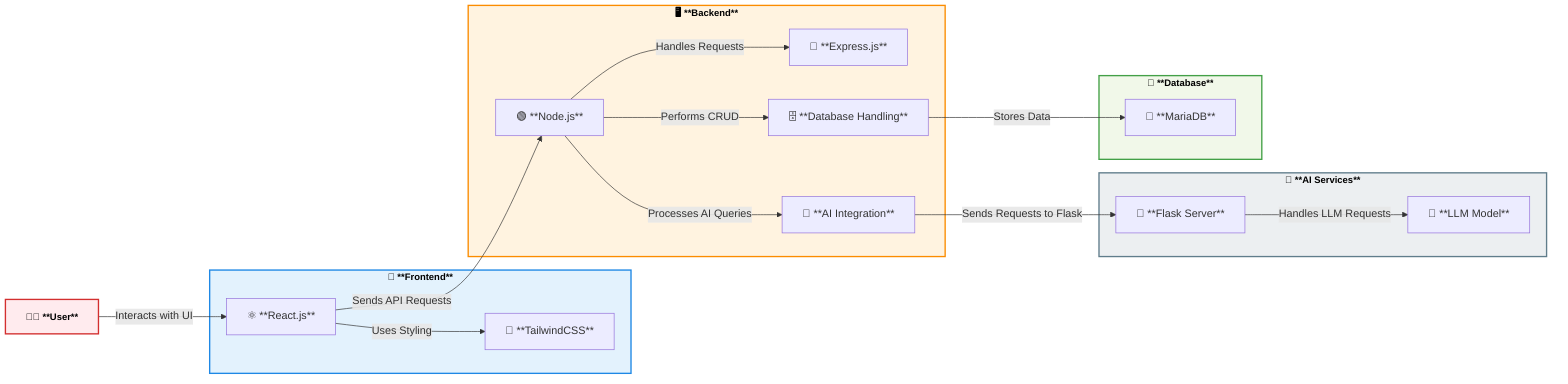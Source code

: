 graph LR;
    %% Dirección del flujo
    direction LR

    %% Definición de nodos
    U["🧑‍💻 **User**"] 
    subgraph Frontend ["🎨 **Frontend**"]
        React["⚛️ **React.js**"]
        Tailwind["🎨 **TailwindCSS**"]
    end

    subgraph Backend ["🖥️ **Backend**"]
        Node["🟢 **Node.js**"]
        Express["🚀 **Express.js**"]
        AI["🤖 **AI Integration**"]
        DBHandler["🗄️ **Database Handling**"]
    end

    subgraph AI_Services ["🤖 **AI Services**"]
        Flask["🐍 **Flask Server**"]
        LLM["🧠 **LLM Model**"]
    end

    subgraph Database ["💾 **Database**"]
        MariaDB["🐬 **MariaDB**"]
    end

    %% Conexiones
    U -->|Interacts with UI| React
    React -->|Uses Styling| Tailwind
    React -->|Sends API Requests| Node
    Node -->|Handles Requests| Express
    Node -->|Performs CRUD| DBHandler
    DBHandler -->|Stores Data| MariaDB
    Node -->|Processes AI Queries| AI
    AI -->|Sends Requests to Flask| Flask
    Flask -->|Handles LLM Requests| LLM

    %% Estilos mejorados
    classDef frontend fill:#E3F2FD,stroke:#1E88E5,stroke-width:2px,color:#000,font-weight:bold,font-size:14px;
    classDef backend fill:#FFF3E0,stroke:#FB8C00,stroke-width:2px,color:#000,font-weight:bold,font-size:14px;
    classDef database fill:#F1F8E9,stroke:#43A047,stroke-width:2px,color:#000,font-weight:bold,font-size:14px;
    classDef cloud fill:#ECEFF1,stroke:#607D8B,stroke-width:2px,color:#000,font-weight:bold,font-size:14px;
    classDef actor fill:#FFEBEE,stroke:#D32F2F,stroke-width:2px,color:#000,font-weight:bold,font-size:14px;

    class Frontend frontend;
    class Backend backend;
    class Database database;
    class AI_Services cloud;
    class U actor;
